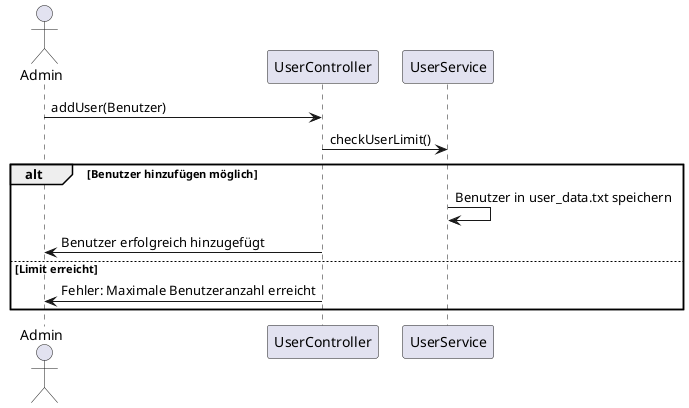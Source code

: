 @startuml
actor Admin
participant "UserController" as UC
participant "UserService" as US

Admin -> UC : addUser(Benutzer)
UC -> US : checkUserLimit()
alt Benutzer hinzufügen möglich
    US -> US : Benutzer in user_data.txt speichern
    UC -> Admin : Benutzer erfolgreich hinzugefügt
else Limit erreicht
    UC -> Admin : Fehler: Maximale Benutzeranzahl erreicht
end
@enduml
